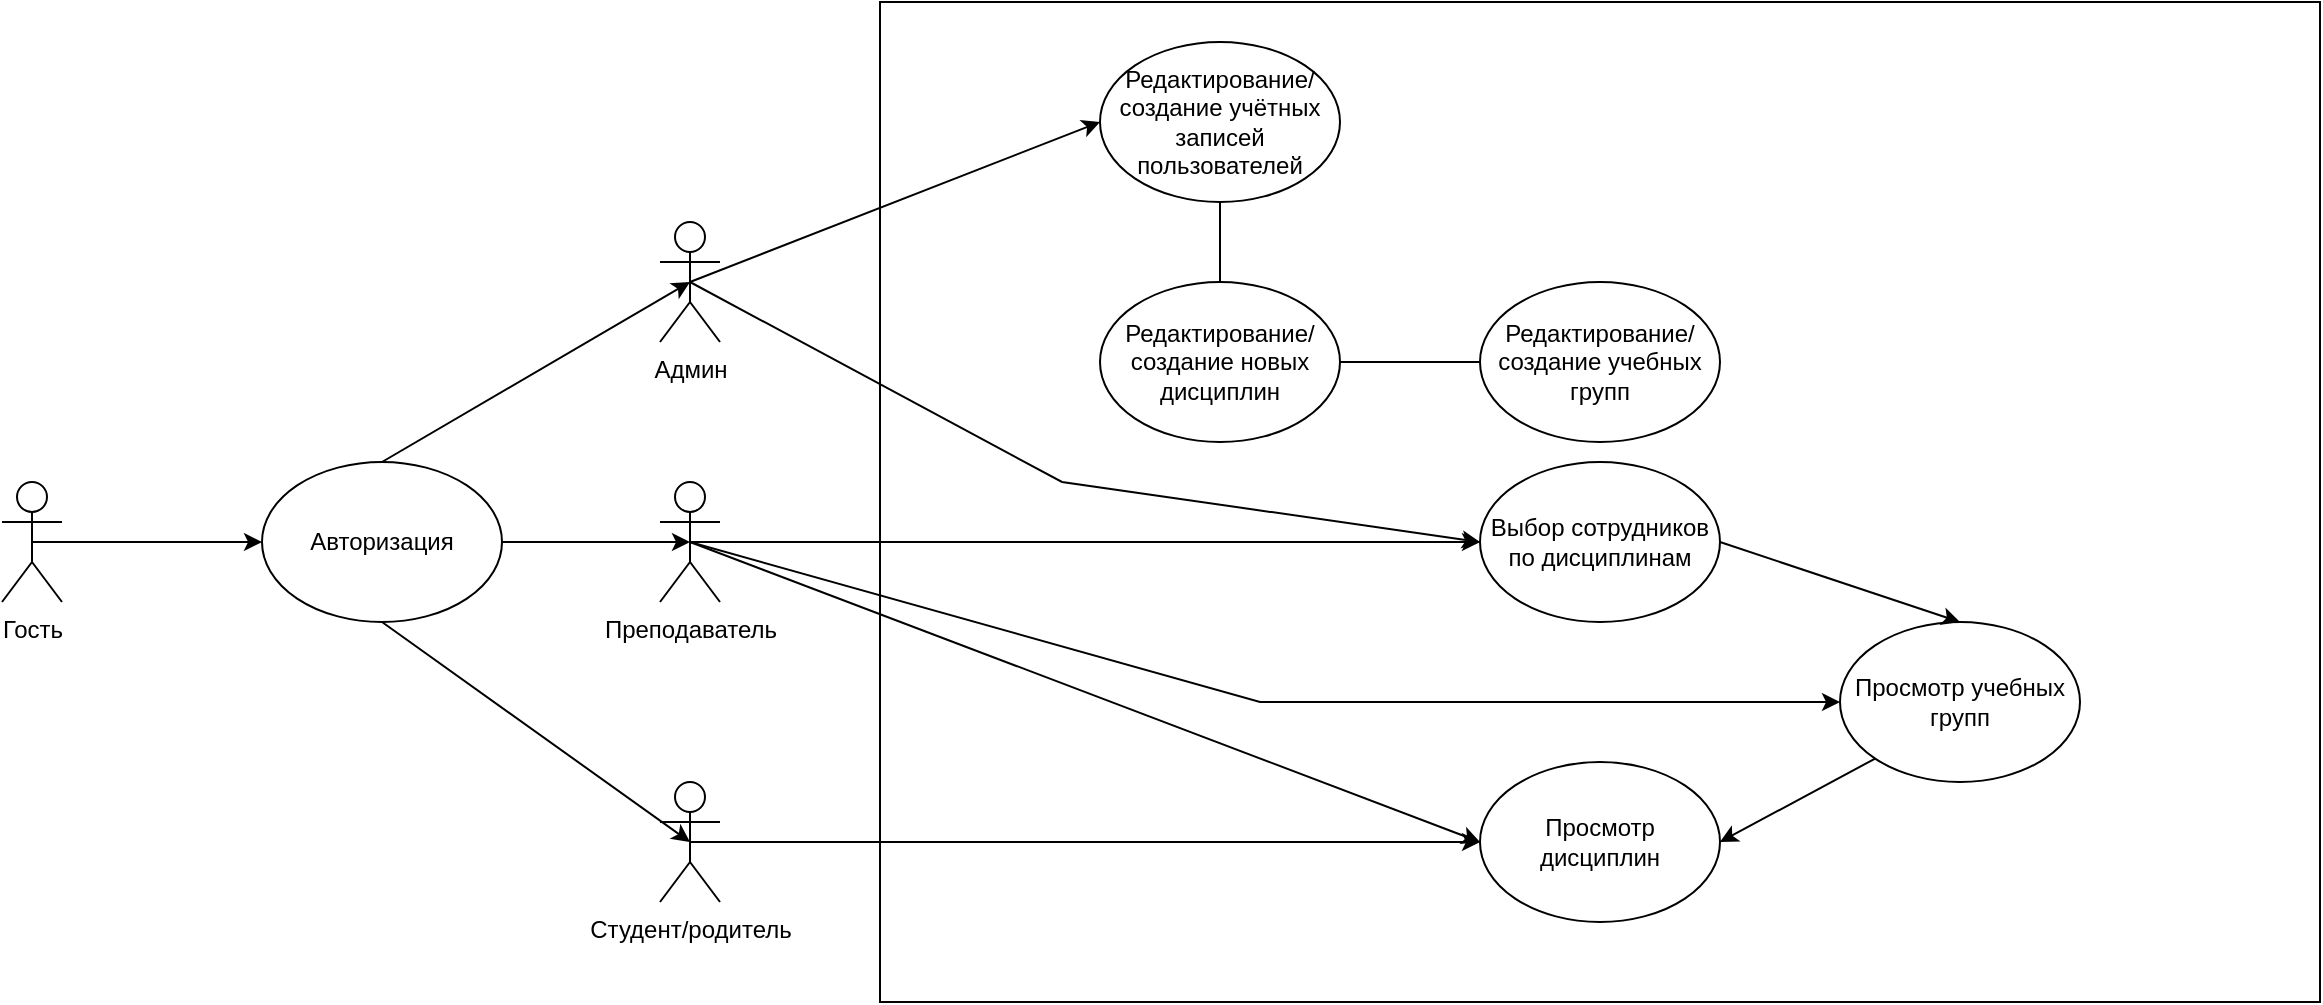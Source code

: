 <mxfile version="17.1.2" type="github" pages="4">
  <diagram id="cUsuwcZlSPQVPA4hMh6P" name="UML Дневник Ру">
    <mxGraphModel dx="1673" dy="934" grid="1" gridSize="10" guides="1" tooltips="1" connect="1" arrows="1" fold="1" page="1" pageScale="1" pageWidth="1169" pageHeight="827" math="0" shadow="0">
      <root>
        <mxCell id="0" />
        <mxCell id="1" parent="0" />
        <mxCell id="rM5A1ii3a1wzsuu1XTLG-1" value="&lt;font style=&quot;vertical-align: inherit&quot;&gt;&lt;font style=&quot;vertical-align: inherit&quot;&gt;Преподаватель&lt;/font&gt;&lt;/font&gt;" style="shape=umlActor;verticalLabelPosition=bottom;verticalAlign=top;html=1;outlineConnect=0;" vertex="1" parent="1">
          <mxGeometry x="339" y="400" width="30" height="60" as="geometry" />
        </mxCell>
        <mxCell id="rM5A1ii3a1wzsuu1XTLG-2" value="&lt;font style=&quot;vertical-align: inherit&quot;&gt;&lt;font style=&quot;vertical-align: inherit&quot;&gt;Админ&lt;/font&gt;&lt;/font&gt;" style="shape=umlActor;verticalLabelPosition=bottom;verticalAlign=top;html=1;outlineConnect=0;" vertex="1" parent="1">
          <mxGeometry x="339" y="270" width="30" height="60" as="geometry" />
        </mxCell>
        <mxCell id="rM5A1ii3a1wzsuu1XTLG-3" value="&lt;font style=&quot;vertical-align: inherit&quot;&gt;&lt;font style=&quot;vertical-align: inherit&quot;&gt;Студент/родитель&lt;/font&gt;&lt;/font&gt;" style="shape=umlActor;verticalLabelPosition=bottom;verticalAlign=top;html=1;outlineConnect=0;" vertex="1" parent="1">
          <mxGeometry x="339" y="550" width="30" height="60" as="geometry" />
        </mxCell>
        <mxCell id="rM5A1ii3a1wzsuu1XTLG-5" value="" style="rounded=0;whiteSpace=wrap;html=1;" vertex="1" parent="1">
          <mxGeometry x="449" y="160" width="720" height="500" as="geometry" />
        </mxCell>
        <mxCell id="rM5A1ii3a1wzsuu1XTLG-6" value="&lt;font style=&quot;vertical-align: inherit&quot;&gt;&lt;font style=&quot;vertical-align: inherit&quot;&gt;Редактирование/создание учётных записей пользователей&lt;/font&gt;&lt;/font&gt;" style="ellipse;whiteSpace=wrap;html=1;" vertex="1" parent="1">
          <mxGeometry x="559" y="180" width="120" height="80" as="geometry" />
        </mxCell>
        <mxCell id="rM5A1ii3a1wzsuu1XTLG-7" value="&lt;font style=&quot;vertical-align: inherit&quot;&gt;&lt;font style=&quot;vertical-align: inherit&quot;&gt;Просмотр дисциплин&lt;/font&gt;&lt;/font&gt;" style="ellipse;whiteSpace=wrap;html=1;" vertex="1" parent="1">
          <mxGeometry x="749" y="540" width="120" height="80" as="geometry" />
        </mxCell>
        <mxCell id="rM5A1ii3a1wzsuu1XTLG-8" value="&lt;font style=&quot;vertical-align: inherit&quot;&gt;&lt;font style=&quot;vertical-align: inherit&quot;&gt;Редактирование/создание новых дисциплин&lt;/font&gt;&lt;/font&gt;" style="ellipse;whiteSpace=wrap;html=1;" vertex="1" parent="1">
          <mxGeometry x="559" y="300" width="120" height="80" as="geometry" />
        </mxCell>
        <mxCell id="rM5A1ii3a1wzsuu1XTLG-9" value="&lt;font style=&quot;vertical-align: inherit&quot;&gt;&lt;font style=&quot;vertical-align: inherit&quot;&gt;Выбор сотрудников по дисциплинам&lt;/font&gt;&lt;/font&gt;" style="ellipse;whiteSpace=wrap;html=1;" vertex="1" parent="1">
          <mxGeometry x="749" y="390" width="120" height="80" as="geometry" />
        </mxCell>
        <mxCell id="rM5A1ii3a1wzsuu1XTLG-10" value="" style="endArrow=none;html=1;rounded=0;entryX=0.5;entryY=1;entryDx=0;entryDy=0;exitX=0.5;exitY=0;exitDx=0;exitDy=0;" edge="1" parent="1" source="rM5A1ii3a1wzsuu1XTLG-8" target="rM5A1ii3a1wzsuu1XTLG-6">
          <mxGeometry width="50" height="50" relative="1" as="geometry">
            <mxPoint x="889" y="370" as="sourcePoint" />
            <mxPoint x="939" y="320" as="targetPoint" />
          </mxGeometry>
        </mxCell>
        <mxCell id="rM5A1ii3a1wzsuu1XTLG-11" value="" style="endArrow=classic;html=1;rounded=0;exitX=0.5;exitY=0.5;exitDx=0;exitDy=0;exitPerimeter=0;entryX=0;entryY=0.5;entryDx=0;entryDy=0;" edge="1" parent="1" source="rM5A1ii3a1wzsuu1XTLG-2" target="rM5A1ii3a1wzsuu1XTLG-6">
          <mxGeometry width="50" height="50" relative="1" as="geometry">
            <mxPoint x="889" y="370" as="sourcePoint" />
            <mxPoint x="939" y="320" as="targetPoint" />
          </mxGeometry>
        </mxCell>
        <mxCell id="rM5A1ii3a1wzsuu1XTLG-13" value="" style="endArrow=classic;html=1;rounded=0;exitX=0.5;exitY=0.5;exitDx=0;exitDy=0;exitPerimeter=0;entryX=0;entryY=0.5;entryDx=0;entryDy=0;" edge="1" parent="1" source="rM5A1ii3a1wzsuu1XTLG-1" target="rM5A1ii3a1wzsuu1XTLG-9">
          <mxGeometry width="50" height="50" relative="1" as="geometry">
            <mxPoint x="889" y="360" as="sourcePoint" />
            <mxPoint x="939" y="310" as="targetPoint" />
          </mxGeometry>
        </mxCell>
        <mxCell id="rM5A1ii3a1wzsuu1XTLG-14" value="" style="endArrow=classic;html=1;rounded=0;exitX=0.5;exitY=0.5;exitDx=0;exitDy=0;exitPerimeter=0;entryX=0;entryY=0.5;entryDx=0;entryDy=0;" edge="1" parent="1" source="rM5A1ii3a1wzsuu1XTLG-3" target="rM5A1ii3a1wzsuu1XTLG-7">
          <mxGeometry width="50" height="50" relative="1" as="geometry">
            <mxPoint x="889" y="360" as="sourcePoint" />
            <mxPoint x="939" y="310" as="targetPoint" />
          </mxGeometry>
        </mxCell>
        <mxCell id="rM5A1ii3a1wzsuu1XTLG-15" value="" style="endArrow=classic;html=1;rounded=0;exitX=0.5;exitY=0.5;exitDx=0;exitDy=0;exitPerimeter=0;entryX=0;entryY=0.5;entryDx=0;entryDy=0;" edge="1" parent="1" source="rM5A1ii3a1wzsuu1XTLG-1" target="rM5A1ii3a1wzsuu1XTLG-7">
          <mxGeometry width="50" height="50" relative="1" as="geometry">
            <mxPoint x="889" y="360" as="sourcePoint" />
            <mxPoint x="939" y="310" as="targetPoint" />
          </mxGeometry>
        </mxCell>
        <mxCell id="rM5A1ii3a1wzsuu1XTLG-16" value="&lt;font style=&quot;vertical-align: inherit&quot;&gt;&lt;font style=&quot;vertical-align: inherit&quot;&gt;&lt;font style=&quot;vertical-align: inherit&quot;&gt;&lt;font style=&quot;vertical-align: inherit&quot;&gt;Просмотр учебных групп&lt;/font&gt;&lt;/font&gt;&lt;/font&gt;&lt;/font&gt;" style="ellipse;whiteSpace=wrap;html=1;" vertex="1" parent="1">
          <mxGeometry x="929" y="470" width="120" height="80" as="geometry" />
        </mxCell>
        <mxCell id="rM5A1ii3a1wzsuu1XTLG-17" value="" style="endArrow=classic;html=1;rounded=0;exitX=0.5;exitY=0.5;exitDx=0;exitDy=0;exitPerimeter=0;entryX=0;entryY=0.5;entryDx=0;entryDy=0;" edge="1" parent="1" source="rM5A1ii3a1wzsuu1XTLG-1" target="rM5A1ii3a1wzsuu1XTLG-16">
          <mxGeometry width="50" height="50" relative="1" as="geometry">
            <mxPoint x="889" y="360" as="sourcePoint" />
            <mxPoint x="939" y="310" as="targetPoint" />
            <Array as="points">
              <mxPoint x="639" y="510" />
            </Array>
          </mxGeometry>
        </mxCell>
        <mxCell id="rM5A1ii3a1wzsuu1XTLG-21" value="&lt;font style=&quot;vertical-align: inherit&quot;&gt;&lt;font style=&quot;vertical-align: inherit&quot;&gt;Гость&lt;/font&gt;&lt;/font&gt;" style="shape=umlActor;verticalLabelPosition=bottom;verticalAlign=top;html=1;outlineConnect=0;" vertex="1" parent="1">
          <mxGeometry x="10" y="400" width="30" height="60" as="geometry" />
        </mxCell>
        <mxCell id="rM5A1ii3a1wzsuu1XTLG-22" value="&lt;font style=&quot;vertical-align: inherit&quot;&gt;&lt;font style=&quot;vertical-align: inherit&quot;&gt;Авторизация&lt;/font&gt;&lt;/font&gt;" style="ellipse;whiteSpace=wrap;html=1;" vertex="1" parent="1">
          <mxGeometry x="140" y="390" width="120" height="80" as="geometry" />
        </mxCell>
        <mxCell id="rM5A1ii3a1wzsuu1XTLG-23" value="" style="endArrow=classic;html=1;rounded=0;exitX=0.5;exitY=0.5;exitDx=0;exitDy=0;exitPerimeter=0;entryX=0;entryY=0.5;entryDx=0;entryDy=0;" edge="1" parent="1" source="rM5A1ii3a1wzsuu1XTLG-21" target="rM5A1ii3a1wzsuu1XTLG-22">
          <mxGeometry width="50" height="50" relative="1" as="geometry">
            <mxPoint x="430" y="340" as="sourcePoint" />
            <mxPoint x="480" y="290" as="targetPoint" />
          </mxGeometry>
        </mxCell>
        <mxCell id="rM5A1ii3a1wzsuu1XTLG-24" value="" style="endArrow=classic;html=1;rounded=0;exitX=0.5;exitY=0;exitDx=0;exitDy=0;entryX=0.5;entryY=0.5;entryDx=0;entryDy=0;entryPerimeter=0;" edge="1" parent="1" source="rM5A1ii3a1wzsuu1XTLG-22" target="rM5A1ii3a1wzsuu1XTLG-2">
          <mxGeometry width="50" height="50" relative="1" as="geometry">
            <mxPoint x="430" y="340" as="sourcePoint" />
            <mxPoint x="480" y="290" as="targetPoint" />
          </mxGeometry>
        </mxCell>
        <mxCell id="rM5A1ii3a1wzsuu1XTLG-25" value="" style="endArrow=classic;html=1;rounded=0;exitX=1;exitY=0.5;exitDx=0;exitDy=0;entryX=0.5;entryY=0.5;entryDx=0;entryDy=0;entryPerimeter=0;" edge="1" parent="1" source="rM5A1ii3a1wzsuu1XTLG-22" target="rM5A1ii3a1wzsuu1XTLG-1">
          <mxGeometry width="50" height="50" relative="1" as="geometry">
            <mxPoint x="430" y="340" as="sourcePoint" />
            <mxPoint x="480" y="290" as="targetPoint" />
          </mxGeometry>
        </mxCell>
        <mxCell id="rM5A1ii3a1wzsuu1XTLG-26" value="" style="endArrow=classic;html=1;rounded=0;exitX=0.5;exitY=1;exitDx=0;exitDy=0;entryX=0.5;entryY=0.5;entryDx=0;entryDy=0;entryPerimeter=0;" edge="1" parent="1" source="rM5A1ii3a1wzsuu1XTLG-22" target="rM5A1ii3a1wzsuu1XTLG-3">
          <mxGeometry width="50" height="50" relative="1" as="geometry">
            <mxPoint x="430" y="340" as="sourcePoint" />
            <mxPoint x="480" y="290" as="targetPoint" />
          </mxGeometry>
        </mxCell>
        <mxCell id="rM5A1ii3a1wzsuu1XTLG-27" value="" style="endArrow=classic;html=1;rounded=0;entryX=0;entryY=0.5;entryDx=0;entryDy=0;exitX=0.5;exitY=0.5;exitDx=0;exitDy=0;exitPerimeter=0;" edge="1" parent="1" source="rM5A1ii3a1wzsuu1XTLG-2" target="rM5A1ii3a1wzsuu1XTLG-9">
          <mxGeometry width="50" height="50" relative="1" as="geometry">
            <mxPoint x="700" y="450" as="sourcePoint" />
            <mxPoint x="750" y="400" as="targetPoint" />
            <Array as="points">
              <mxPoint x="540" y="400" />
            </Array>
          </mxGeometry>
        </mxCell>
        <mxCell id="rM5A1ii3a1wzsuu1XTLG-28" value="" style="endArrow=classic;html=1;rounded=0;exitX=1;exitY=0.5;exitDx=0;exitDy=0;entryX=0.5;entryY=0;entryDx=0;entryDy=0;" edge="1" parent="1" source="rM5A1ii3a1wzsuu1XTLG-9" target="rM5A1ii3a1wzsuu1XTLG-16">
          <mxGeometry width="50" height="50" relative="1" as="geometry">
            <mxPoint x="700" y="450" as="sourcePoint" />
            <mxPoint x="750" y="400" as="targetPoint" />
          </mxGeometry>
        </mxCell>
        <mxCell id="rM5A1ii3a1wzsuu1XTLG-29" value="" style="endArrow=classic;html=1;rounded=0;exitX=0;exitY=1;exitDx=0;exitDy=0;entryX=1;entryY=0.5;entryDx=0;entryDy=0;" edge="1" parent="1" source="rM5A1ii3a1wzsuu1XTLG-16" target="rM5A1ii3a1wzsuu1XTLG-7">
          <mxGeometry width="50" height="50" relative="1" as="geometry">
            <mxPoint x="700" y="450" as="sourcePoint" />
            <mxPoint x="750" y="400" as="targetPoint" />
          </mxGeometry>
        </mxCell>
        <mxCell id="rM5A1ii3a1wzsuu1XTLG-30" value="&lt;font style=&quot;vertical-align: inherit&quot;&gt;&lt;font style=&quot;vertical-align: inherit&quot;&gt;Редактирование/создание учебных групп&lt;/font&gt;&lt;/font&gt;" style="ellipse;whiteSpace=wrap;html=1;" vertex="1" parent="1">
          <mxGeometry x="749" y="300" width="120" height="80" as="geometry" />
        </mxCell>
        <mxCell id="rM5A1ii3a1wzsuu1XTLG-31" value="" style="endArrow=none;html=1;rounded=0;entryX=1;entryY=0.5;entryDx=0;entryDy=0;exitX=0;exitY=0.5;exitDx=0;exitDy=0;" edge="1" parent="1" source="rM5A1ii3a1wzsuu1XTLG-30" target="rM5A1ii3a1wzsuu1XTLG-8">
          <mxGeometry width="50" height="50" relative="1" as="geometry">
            <mxPoint x="700" y="440" as="sourcePoint" />
            <mxPoint x="750" y="390" as="targetPoint" />
          </mxGeometry>
        </mxCell>
      </root>
    </mxGraphModel>
  </diagram>
  <diagram id="dHkDHIUwTLg4uaZZniPE" name="БД Дневник Ру">
    <mxGraphModel dx="981" dy="548" grid="1" gridSize="10" guides="1" tooltips="1" connect="1" arrows="1" fold="1" page="1" pageScale="1" pageWidth="1169" pageHeight="827" math="0" shadow="0">
      <root>
        <mxCell id="H_4iObofJ6NXQ9z-i4Xd-0" />
        <mxCell id="H_4iObofJ6NXQ9z-i4Xd-1" parent="H_4iObofJ6NXQ9z-i4Xd-0" />
        <mxCell id="H_4iObofJ6NXQ9z-i4Xd-6" value="Сотрудники" style="shape=table;startSize=30;container=1;collapsible=1;childLayout=tableLayout;fixedRows=1;rowLines=0;fontStyle=1;align=center;resizeLast=1;" vertex="1" parent="H_4iObofJ6NXQ9z-i4Xd-1">
          <mxGeometry x="110" y="110" width="170" height="270" as="geometry" />
        </mxCell>
        <mxCell id="H_4iObofJ6NXQ9z-i4Xd-7" value="" style="shape=tableRow;horizontal=0;startSize=0;swimlaneHead=0;swimlaneBody=0;fillColor=none;collapsible=0;dropTarget=0;points=[[0,0.5],[1,0.5]];portConstraint=eastwest;top=0;left=0;right=0;bottom=1;" vertex="1" parent="H_4iObofJ6NXQ9z-i4Xd-6">
          <mxGeometry y="30" width="170" height="30" as="geometry" />
        </mxCell>
        <mxCell id="H_4iObofJ6NXQ9z-i4Xd-8" value="PK" style="shape=partialRectangle;connectable=0;fillColor=none;top=0;left=0;bottom=0;right=0;fontStyle=1;overflow=hidden;" vertex="1" parent="H_4iObofJ6NXQ9z-i4Xd-7">
          <mxGeometry width="30" height="30" as="geometry">
            <mxRectangle width="30" height="30" as="alternateBounds" />
          </mxGeometry>
        </mxCell>
        <mxCell id="H_4iObofJ6NXQ9z-i4Xd-9" value="UniqueID" style="shape=partialRectangle;connectable=0;fillColor=none;top=0;left=0;bottom=0;right=0;align=left;spacingLeft=6;fontStyle=5;overflow=hidden;" vertex="1" parent="H_4iObofJ6NXQ9z-i4Xd-7">
          <mxGeometry x="30" width="140" height="30" as="geometry">
            <mxRectangle width="140" height="30" as="alternateBounds" />
          </mxGeometry>
        </mxCell>
        <mxCell id="H_4iObofJ6NXQ9z-i4Xd-10" value="" style="shape=tableRow;horizontal=0;startSize=0;swimlaneHead=0;swimlaneBody=0;fillColor=none;collapsible=0;dropTarget=0;points=[[0,0.5],[1,0.5]];portConstraint=eastwest;top=0;left=0;right=0;bottom=0;" vertex="1" parent="H_4iObofJ6NXQ9z-i4Xd-6">
          <mxGeometry y="60" width="170" height="30" as="geometry" />
        </mxCell>
        <mxCell id="H_4iObofJ6NXQ9z-i4Xd-11" value="1" style="shape=partialRectangle;connectable=0;fillColor=none;top=0;left=0;bottom=0;right=0;editable=1;overflow=hidden;" vertex="1" parent="H_4iObofJ6NXQ9z-i4Xd-10">
          <mxGeometry width="30" height="30" as="geometry">
            <mxRectangle width="30" height="30" as="alternateBounds" />
          </mxGeometry>
        </mxCell>
        <mxCell id="H_4iObofJ6NXQ9z-i4Xd-12" value="Фамилия" style="shape=partialRectangle;connectable=0;fillColor=none;top=0;left=0;bottom=0;right=0;align=left;spacingLeft=6;overflow=hidden;" vertex="1" parent="H_4iObofJ6NXQ9z-i4Xd-10">
          <mxGeometry x="30" width="140" height="30" as="geometry">
            <mxRectangle width="140" height="30" as="alternateBounds" />
          </mxGeometry>
        </mxCell>
        <mxCell id="H_4iObofJ6NXQ9z-i4Xd-13" value="" style="shape=tableRow;horizontal=0;startSize=0;swimlaneHead=0;swimlaneBody=0;fillColor=none;collapsible=0;dropTarget=0;points=[[0,0.5],[1,0.5]];portConstraint=eastwest;top=0;left=0;right=0;bottom=0;" vertex="1" parent="H_4iObofJ6NXQ9z-i4Xd-6">
          <mxGeometry y="90" width="170" height="30" as="geometry" />
        </mxCell>
        <mxCell id="H_4iObofJ6NXQ9z-i4Xd-14" value="2" style="shape=partialRectangle;connectable=0;fillColor=none;top=0;left=0;bottom=0;right=0;editable=1;overflow=hidden;" vertex="1" parent="H_4iObofJ6NXQ9z-i4Xd-13">
          <mxGeometry width="30" height="30" as="geometry">
            <mxRectangle width="30" height="30" as="alternateBounds" />
          </mxGeometry>
        </mxCell>
        <mxCell id="H_4iObofJ6NXQ9z-i4Xd-15" value="Имя" style="shape=partialRectangle;connectable=0;fillColor=none;top=0;left=0;bottom=0;right=0;align=left;spacingLeft=6;overflow=hidden;" vertex="1" parent="H_4iObofJ6NXQ9z-i4Xd-13">
          <mxGeometry x="30" width="140" height="30" as="geometry">
            <mxRectangle width="140" height="30" as="alternateBounds" />
          </mxGeometry>
        </mxCell>
        <mxCell id="H_4iObofJ6NXQ9z-i4Xd-16" value="" style="shape=tableRow;horizontal=0;startSize=0;swimlaneHead=0;swimlaneBody=0;fillColor=none;collapsible=0;dropTarget=0;points=[[0,0.5],[1,0.5]];portConstraint=eastwest;top=0;left=0;right=0;bottom=0;" vertex="1" parent="H_4iObofJ6NXQ9z-i4Xd-6">
          <mxGeometry y="120" width="170" height="30" as="geometry" />
        </mxCell>
        <mxCell id="H_4iObofJ6NXQ9z-i4Xd-17" value="3" style="shape=partialRectangle;connectable=0;fillColor=none;top=0;left=0;bottom=0;right=0;editable=1;overflow=hidden;" vertex="1" parent="H_4iObofJ6NXQ9z-i4Xd-16">
          <mxGeometry width="30" height="30" as="geometry">
            <mxRectangle width="30" height="30" as="alternateBounds" />
          </mxGeometry>
        </mxCell>
        <mxCell id="H_4iObofJ6NXQ9z-i4Xd-18" value="Отчество" style="shape=partialRectangle;connectable=0;fillColor=none;top=0;left=0;bottom=0;right=0;align=left;spacingLeft=6;overflow=hidden;" vertex="1" parent="H_4iObofJ6NXQ9z-i4Xd-16">
          <mxGeometry x="30" width="140" height="30" as="geometry">
            <mxRectangle width="140" height="30" as="alternateBounds" />
          </mxGeometry>
        </mxCell>
        <mxCell id="H_4iObofJ6NXQ9z-i4Xd-30" style="shape=tableRow;horizontal=0;startSize=0;swimlaneHead=0;swimlaneBody=0;fillColor=none;collapsible=0;dropTarget=0;points=[[0,0.5],[1,0.5]];portConstraint=eastwest;top=0;left=0;right=0;bottom=0;" vertex="1" parent="H_4iObofJ6NXQ9z-i4Xd-6">
          <mxGeometry y="150" width="170" height="30" as="geometry" />
        </mxCell>
        <mxCell id="H_4iObofJ6NXQ9z-i4Xd-31" value="4" style="shape=partialRectangle;connectable=0;fillColor=none;top=0;left=0;bottom=0;right=0;editable=1;overflow=hidden;" vertex="1" parent="H_4iObofJ6NXQ9z-i4Xd-30">
          <mxGeometry width="30" height="30" as="geometry">
            <mxRectangle width="30" height="30" as="alternateBounds" />
          </mxGeometry>
        </mxCell>
        <mxCell id="H_4iObofJ6NXQ9z-i4Xd-32" value="Дата рождения" style="shape=partialRectangle;connectable=0;fillColor=none;top=0;left=0;bottom=0;right=0;align=left;spacingLeft=6;overflow=hidden;" vertex="1" parent="H_4iObofJ6NXQ9z-i4Xd-30">
          <mxGeometry x="30" width="140" height="30" as="geometry">
            <mxRectangle width="140" height="30" as="alternateBounds" />
          </mxGeometry>
        </mxCell>
        <mxCell id="H_4iObofJ6NXQ9z-i4Xd-33" style="shape=tableRow;horizontal=0;startSize=0;swimlaneHead=0;swimlaneBody=0;fillColor=none;collapsible=0;dropTarget=0;points=[[0,0.5],[1,0.5]];portConstraint=eastwest;top=0;left=0;right=0;bottom=0;" vertex="1" parent="H_4iObofJ6NXQ9z-i4Xd-6">
          <mxGeometry y="180" width="170" height="30" as="geometry" />
        </mxCell>
        <mxCell id="H_4iObofJ6NXQ9z-i4Xd-34" value="5" style="shape=partialRectangle;connectable=0;fillColor=none;top=0;left=0;bottom=0;right=0;editable=1;overflow=hidden;" vertex="1" parent="H_4iObofJ6NXQ9z-i4Xd-33">
          <mxGeometry width="30" height="30" as="geometry">
            <mxRectangle width="30" height="30" as="alternateBounds" />
          </mxGeometry>
        </mxCell>
        <mxCell id="H_4iObofJ6NXQ9z-i4Xd-35" value="Место прописки" style="shape=partialRectangle;connectable=0;fillColor=none;top=0;left=0;bottom=0;right=0;align=left;spacingLeft=6;overflow=hidden;" vertex="1" parent="H_4iObofJ6NXQ9z-i4Xd-33">
          <mxGeometry x="30" width="140" height="30" as="geometry">
            <mxRectangle width="140" height="30" as="alternateBounds" />
          </mxGeometry>
        </mxCell>
        <mxCell id="H_4iObofJ6NXQ9z-i4Xd-36" style="shape=tableRow;horizontal=0;startSize=0;swimlaneHead=0;swimlaneBody=0;fillColor=none;collapsible=0;dropTarget=0;points=[[0,0.5],[1,0.5]];portConstraint=eastwest;top=0;left=0;right=0;bottom=0;" vertex="1" parent="H_4iObofJ6NXQ9z-i4Xd-6">
          <mxGeometry y="210" width="170" height="30" as="geometry" />
        </mxCell>
        <mxCell id="H_4iObofJ6NXQ9z-i4Xd-37" value="6" style="shape=partialRectangle;connectable=0;fillColor=none;top=0;left=0;bottom=0;right=0;editable=1;overflow=hidden;" vertex="1" parent="H_4iObofJ6NXQ9z-i4Xd-36">
          <mxGeometry width="30" height="30" as="geometry">
            <mxRectangle width="30" height="30" as="alternateBounds" />
          </mxGeometry>
        </mxCell>
        <mxCell id="H_4iObofJ6NXQ9z-i4Xd-38" value="Пол" style="shape=partialRectangle;connectable=0;fillColor=none;top=0;left=0;bottom=0;right=0;align=left;spacingLeft=6;overflow=hidden;" vertex="1" parent="H_4iObofJ6NXQ9z-i4Xd-36">
          <mxGeometry x="30" width="140" height="30" as="geometry">
            <mxRectangle width="140" height="30" as="alternateBounds" />
          </mxGeometry>
        </mxCell>
        <mxCell id="H_4iObofJ6NXQ9z-i4Xd-39" style="shape=tableRow;horizontal=0;startSize=0;swimlaneHead=0;swimlaneBody=0;fillColor=none;collapsible=0;dropTarget=0;points=[[0,0.5],[1,0.5]];portConstraint=eastwest;top=0;left=0;right=0;bottom=0;" vertex="1" parent="H_4iObofJ6NXQ9z-i4Xd-6">
          <mxGeometry y="240" width="170" height="30" as="geometry" />
        </mxCell>
        <mxCell id="H_4iObofJ6NXQ9z-i4Xd-40" value="7" style="shape=partialRectangle;connectable=0;fillColor=none;top=0;left=0;bottom=0;right=0;editable=1;overflow=hidden;" vertex="1" parent="H_4iObofJ6NXQ9z-i4Xd-39">
          <mxGeometry width="30" height="30" as="geometry">
            <mxRectangle width="30" height="30" as="alternateBounds" />
          </mxGeometry>
        </mxCell>
        <mxCell id="H_4iObofJ6NXQ9z-i4Xd-41" value="Учётная запись" style="shape=partialRectangle;connectable=0;fillColor=none;top=0;left=0;bottom=0;right=0;align=left;spacingLeft=6;overflow=hidden;" vertex="1" parent="H_4iObofJ6NXQ9z-i4Xd-39">
          <mxGeometry x="30" width="140" height="30" as="geometry">
            <mxRectangle width="140" height="30" as="alternateBounds" />
          </mxGeometry>
        </mxCell>
        <mxCell id="H_4iObofJ6NXQ9z-i4Xd-43" value="Подразделения" style="shape=table;startSize=30;container=1;collapsible=1;childLayout=tableLayout;fixedRows=1;rowLines=0;fontStyle=1;align=center;resizeLast=1;" vertex="1" parent="H_4iObofJ6NXQ9z-i4Xd-1">
          <mxGeometry x="540" y="110" width="180" height="120" as="geometry" />
        </mxCell>
        <mxCell id="H_4iObofJ6NXQ9z-i4Xd-44" value="" style="shape=tableRow;horizontal=0;startSize=0;swimlaneHead=0;swimlaneBody=0;fillColor=none;collapsible=0;dropTarget=0;points=[[0,0.5],[1,0.5]];portConstraint=eastwest;top=0;left=0;right=0;bottom=1;" vertex="1" parent="H_4iObofJ6NXQ9z-i4Xd-43">
          <mxGeometry y="30" width="180" height="30" as="geometry" />
        </mxCell>
        <mxCell id="H_4iObofJ6NXQ9z-i4Xd-45" value="PK" style="shape=partialRectangle;connectable=0;fillColor=none;top=0;left=0;bottom=0;right=0;fontStyle=1;overflow=hidden;" vertex="1" parent="H_4iObofJ6NXQ9z-i4Xd-44">
          <mxGeometry width="30" height="30" as="geometry">
            <mxRectangle width="30" height="30" as="alternateBounds" />
          </mxGeometry>
        </mxCell>
        <mxCell id="H_4iObofJ6NXQ9z-i4Xd-46" value="UniqueID" style="shape=partialRectangle;connectable=0;fillColor=none;top=0;left=0;bottom=0;right=0;align=left;spacingLeft=6;fontStyle=5;overflow=hidden;" vertex="1" parent="H_4iObofJ6NXQ9z-i4Xd-44">
          <mxGeometry x="30" width="150" height="30" as="geometry">
            <mxRectangle width="150" height="30" as="alternateBounds" />
          </mxGeometry>
        </mxCell>
        <mxCell id="H_4iObofJ6NXQ9z-i4Xd-47" value="" style="shape=tableRow;horizontal=0;startSize=0;swimlaneHead=0;swimlaneBody=0;fillColor=none;collapsible=0;dropTarget=0;points=[[0,0.5],[1,0.5]];portConstraint=eastwest;top=0;left=0;right=0;bottom=0;" vertex="1" parent="H_4iObofJ6NXQ9z-i4Xd-43">
          <mxGeometry y="60" width="180" height="30" as="geometry" />
        </mxCell>
        <mxCell id="H_4iObofJ6NXQ9z-i4Xd-48" value="1" style="shape=partialRectangle;connectable=0;fillColor=none;top=0;left=0;bottom=0;right=0;editable=1;overflow=hidden;" vertex="1" parent="H_4iObofJ6NXQ9z-i4Xd-47">
          <mxGeometry width="30" height="30" as="geometry">
            <mxRectangle width="30" height="30" as="alternateBounds" />
          </mxGeometry>
        </mxCell>
        <mxCell id="H_4iObofJ6NXQ9z-i4Xd-49" value="Название" style="shape=partialRectangle;connectable=0;fillColor=none;top=0;left=0;bottom=0;right=0;align=left;spacingLeft=6;overflow=hidden;" vertex="1" parent="H_4iObofJ6NXQ9z-i4Xd-47">
          <mxGeometry x="30" width="150" height="30" as="geometry">
            <mxRectangle width="150" height="30" as="alternateBounds" />
          </mxGeometry>
        </mxCell>
        <mxCell id="H_4iObofJ6NXQ9z-i4Xd-50" value="" style="shape=tableRow;horizontal=0;startSize=0;swimlaneHead=0;swimlaneBody=0;fillColor=none;collapsible=0;dropTarget=0;points=[[0,0.5],[1,0.5]];portConstraint=eastwest;top=0;left=0;right=0;bottom=0;" vertex="1" parent="H_4iObofJ6NXQ9z-i4Xd-43">
          <mxGeometry y="90" width="180" height="30" as="geometry" />
        </mxCell>
        <mxCell id="H_4iObofJ6NXQ9z-i4Xd-51" value="2" style="shape=partialRectangle;connectable=0;fillColor=none;top=0;left=0;bottom=0;right=0;editable=1;overflow=hidden;" vertex="1" parent="H_4iObofJ6NXQ9z-i4Xd-50">
          <mxGeometry width="30" height="30" as="geometry">
            <mxRectangle width="30" height="30" as="alternateBounds" />
          </mxGeometry>
        </mxCell>
        <mxCell id="H_4iObofJ6NXQ9z-i4Xd-52" value="Вид подразделения" style="shape=partialRectangle;connectable=0;fillColor=none;top=0;left=0;bottom=0;right=0;align=left;spacingLeft=6;overflow=hidden;" vertex="1" parent="H_4iObofJ6NXQ9z-i4Xd-50">
          <mxGeometry x="30" width="150" height="30" as="geometry">
            <mxRectangle width="150" height="30" as="alternateBounds" />
          </mxGeometry>
        </mxCell>
        <mxCell id="H_4iObofJ6NXQ9z-i4Xd-60" value="Дисциплины" style="shape=table;startSize=30;container=1;collapsible=1;childLayout=tableLayout;fixedRows=1;rowLines=0;fontStyle=1;align=center;resizeLast=1;" vertex="1" parent="H_4iObofJ6NXQ9z-i4Xd-1">
          <mxGeometry x="530" y="290" width="180" height="90" as="geometry" />
        </mxCell>
        <mxCell id="H_4iObofJ6NXQ9z-i4Xd-61" value="" style="shape=tableRow;horizontal=0;startSize=0;swimlaneHead=0;swimlaneBody=0;fillColor=none;collapsible=0;dropTarget=0;points=[[0,0.5],[1,0.5]];portConstraint=eastwest;top=0;left=0;right=0;bottom=1;" vertex="1" parent="H_4iObofJ6NXQ9z-i4Xd-60">
          <mxGeometry y="30" width="180" height="30" as="geometry" />
        </mxCell>
        <mxCell id="H_4iObofJ6NXQ9z-i4Xd-62" value="PK" style="shape=partialRectangle;connectable=0;fillColor=none;top=0;left=0;bottom=0;right=0;fontStyle=1;overflow=hidden;" vertex="1" parent="H_4iObofJ6NXQ9z-i4Xd-61">
          <mxGeometry width="30" height="30" as="geometry">
            <mxRectangle width="30" height="30" as="alternateBounds" />
          </mxGeometry>
        </mxCell>
        <mxCell id="H_4iObofJ6NXQ9z-i4Xd-63" value="UniqueID" style="shape=partialRectangle;connectable=0;fillColor=none;top=0;left=0;bottom=0;right=0;align=left;spacingLeft=6;fontStyle=5;overflow=hidden;" vertex="1" parent="H_4iObofJ6NXQ9z-i4Xd-61">
          <mxGeometry x="30" width="150" height="30" as="geometry">
            <mxRectangle width="150" height="30" as="alternateBounds" />
          </mxGeometry>
        </mxCell>
        <mxCell id="H_4iObofJ6NXQ9z-i4Xd-64" value="" style="shape=tableRow;horizontal=0;startSize=0;swimlaneHead=0;swimlaneBody=0;fillColor=none;collapsible=0;dropTarget=0;points=[[0,0.5],[1,0.5]];portConstraint=eastwest;top=0;left=0;right=0;bottom=0;" vertex="1" parent="H_4iObofJ6NXQ9z-i4Xd-60">
          <mxGeometry y="60" width="180" height="30" as="geometry" />
        </mxCell>
        <mxCell id="H_4iObofJ6NXQ9z-i4Xd-65" value="1" style="shape=partialRectangle;connectable=0;fillColor=none;top=0;left=0;bottom=0;right=0;editable=1;overflow=hidden;" vertex="1" parent="H_4iObofJ6NXQ9z-i4Xd-64">
          <mxGeometry width="30" height="30" as="geometry">
            <mxRectangle width="30" height="30" as="alternateBounds" />
          </mxGeometry>
        </mxCell>
        <mxCell id="H_4iObofJ6NXQ9z-i4Xd-66" value="Название" style="shape=partialRectangle;connectable=0;fillColor=none;top=0;left=0;bottom=0;right=0;align=left;spacingLeft=6;overflow=hidden;" vertex="1" parent="H_4iObofJ6NXQ9z-i4Xd-64">
          <mxGeometry x="30" width="150" height="30" as="geometry">
            <mxRectangle width="150" height="30" as="alternateBounds" />
          </mxGeometry>
        </mxCell>
        <mxCell id="H_4iObofJ6NXQ9z-i4Xd-73" value="" style="edgeStyle=entityRelationEdgeStyle;fontSize=12;html=1;endArrow=ERmany;startArrow=ERmany;rounded=0;entryX=-0.017;entryY=0.067;entryDx=0;entryDy=0;entryPerimeter=0;" edge="1" parent="H_4iObofJ6NXQ9z-i4Xd-1" target="H_4iObofJ6NXQ9z-i4Xd-50">
          <mxGeometry width="100" height="100" relative="1" as="geometry">
            <mxPoint x="280" y="202" as="sourcePoint" />
            <mxPoint x="630" y="380" as="targetPoint" />
          </mxGeometry>
        </mxCell>
        <mxCell id="H_4iObofJ6NXQ9z-i4Xd-74" value="" style="edgeStyle=entityRelationEdgeStyle;fontSize=12;html=1;endArrow=ERmany;startArrow=ERmany;rounded=0;entryX=1;entryY=0.5;entryDx=0;entryDy=0;" edge="1" parent="H_4iObofJ6NXQ9z-i4Xd-1" source="H_4iObofJ6NXQ9z-i4Xd-43" target="H_4iObofJ6NXQ9z-i4Xd-64">
          <mxGeometry width="100" height="100" relative="1" as="geometry">
            <mxPoint x="530" y="480" as="sourcePoint" />
            <mxPoint x="630" y="380" as="targetPoint" />
          </mxGeometry>
        </mxCell>
        <mxCell id="H_4iObofJ6NXQ9z-i4Xd-75" value="" style="edgeStyle=entityRelationEdgeStyle;fontSize=12;html=1;endArrow=ERmany;startArrow=ERmany;rounded=0;exitX=1;exitY=0.5;exitDx=0;exitDy=0;entryX=0;entryY=0.5;entryDx=0;entryDy=0;" edge="1" parent="H_4iObofJ6NXQ9z-i4Xd-1" source="H_4iObofJ6NXQ9z-i4Xd-39" target="H_4iObofJ6NXQ9z-i4Xd-64">
          <mxGeometry width="100" height="100" relative="1" as="geometry">
            <mxPoint x="530" y="480" as="sourcePoint" />
            <mxPoint x="630" y="380" as="targetPoint" />
          </mxGeometry>
        </mxCell>
      </root>
    </mxGraphModel>
  </diagram>
  <diagram id="BU6B2RoqdufHjW1Wm3ff" name="Жизненный цикл Дневник Ру">
    <mxGraphModel dx="1497" dy="836" grid="1" gridSize="10" guides="1" tooltips="1" connect="1" arrows="1" fold="1" page="1" pageScale="1" pageWidth="1169" pageHeight="827" math="0" shadow="0">
      <root>
        <mxCell id="KySIWRDJerEE6BudXnu_-0" />
        <mxCell id="KySIWRDJerEE6BudXnu_-1" parent="KySIWRDJerEE6BudXnu_-0" />
        <mxCell id="KySIWRDJerEE6BudXnu_-13" value="" style="edgeStyle=orthogonalEdgeStyle;rounded=0;orthogonalLoop=1;jettySize=auto;html=1;" edge="1" parent="KySIWRDJerEE6BudXnu_-1" target="KySIWRDJerEE6BudXnu_-11">
          <mxGeometry relative="1" as="geometry">
            <mxPoint x="390.05" y="620" as="sourcePoint" />
          </mxGeometry>
        </mxCell>
        <mxCell id="KySIWRDJerEE6BudXnu_-14" style="edgeStyle=orthogonalEdgeStyle;rounded=0;orthogonalLoop=1;jettySize=auto;html=1;exitX=0.5;exitY=0;exitDx=0;exitDy=0;entryX=0;entryY=0.5;entryDx=0;entryDy=0;" edge="1" parent="KySIWRDJerEE6BudXnu_-1" target="KySIWRDJerEE6BudXnu_-10">
          <mxGeometry relative="1" as="geometry">
            <mxPoint x="330.05" y="580" as="sourcePoint" />
            <Array as="points">
              <mxPoint x="330.05" y="520" />
            </Array>
          </mxGeometry>
        </mxCell>
        <mxCell id="KySIWRDJerEE6BudXnu_-36" style="edgeStyle=orthogonalEdgeStyle;rounded=0;orthogonalLoop=1;jettySize=auto;html=1;exitX=0.5;exitY=1;exitDx=0;exitDy=0;entryX=0;entryY=0.5;entryDx=0;entryDy=0;" edge="1" parent="KySIWRDJerEE6BudXnu_-1" source="KySIWRDJerEE6BudXnu_-8" target="KySIWRDJerEE6BudXnu_-12">
          <mxGeometry relative="1" as="geometry" />
        </mxCell>
        <mxCell id="KySIWRDJerEE6BudXnu_-8" value="Авторизация пользователя" style="ellipse;whiteSpace=wrap;html=1;" vertex="1" parent="KySIWRDJerEE6BudXnu_-1">
          <mxGeometry x="270.05" y="580" width="120" height="80" as="geometry" />
        </mxCell>
        <mxCell id="KySIWRDJerEE6BudXnu_-21" style="edgeStyle=orthogonalEdgeStyle;rounded=0;orthogonalLoop=1;jettySize=auto;html=1;exitX=0.5;exitY=0;exitDx=0;exitDy=0;entryX=0.5;entryY=1;entryDx=0;entryDy=0;" edge="1" parent="KySIWRDJerEE6BudXnu_-1" source="KySIWRDJerEE6BudXnu_-10" target="KySIWRDJerEE6BudXnu_-19">
          <mxGeometry relative="1" as="geometry" />
        </mxCell>
        <mxCell id="KySIWRDJerEE6BudXnu_-28" style="edgeStyle=orthogonalEdgeStyle;rounded=0;orthogonalLoop=1;jettySize=auto;html=1;exitX=1;exitY=0.5;exitDx=0;exitDy=0;entryX=0.5;entryY=0;entryDx=0;entryDy=0;" edge="1" parent="KySIWRDJerEE6BudXnu_-1" source="KySIWRDJerEE6BudXnu_-10" target="KySIWRDJerEE6BudXnu_-27">
          <mxGeometry relative="1" as="geometry" />
        </mxCell>
        <mxCell id="KySIWRDJerEE6BudXnu_-40" style="edgeStyle=orthogonalEdgeStyle;rounded=0;orthogonalLoop=1;jettySize=auto;html=1;exitX=1;exitY=0.5;exitDx=0;exitDy=0;entryX=0;entryY=0.5;entryDx=0;entryDy=0;" edge="1" parent="KySIWRDJerEE6BudXnu_-1" source="KySIWRDJerEE6BudXnu_-10" target="KySIWRDJerEE6BudXnu_-33">
          <mxGeometry relative="1" as="geometry" />
        </mxCell>
        <mxCell id="KySIWRDJerEE6BudXnu_-10" value="Права админа" style="rounded=1;whiteSpace=wrap;html=1;" vertex="1" parent="KySIWRDJerEE6BudXnu_-1">
          <mxGeometry x="470.05" y="490" width="120" height="60" as="geometry" />
        </mxCell>
        <mxCell id="KySIWRDJerEE6BudXnu_-29" style="edgeStyle=orthogonalEdgeStyle;rounded=0;orthogonalLoop=1;jettySize=auto;html=1;exitX=1;exitY=0.5;exitDx=0;exitDy=0;entryX=0;entryY=0.5;entryDx=0;entryDy=0;" edge="1" parent="KySIWRDJerEE6BudXnu_-1" source="KySIWRDJerEE6BudXnu_-11" target="KySIWRDJerEE6BudXnu_-27">
          <mxGeometry relative="1" as="geometry" />
        </mxCell>
        <mxCell id="KySIWRDJerEE6BudXnu_-41" style="edgeStyle=orthogonalEdgeStyle;rounded=0;orthogonalLoop=1;jettySize=auto;html=1;exitX=1;exitY=0.5;exitDx=0;exitDy=0;" edge="1" parent="KySIWRDJerEE6BudXnu_-1" source="KySIWRDJerEE6BudXnu_-11" target="KySIWRDJerEE6BudXnu_-32">
          <mxGeometry relative="1" as="geometry" />
        </mxCell>
        <mxCell id="KySIWRDJerEE6BudXnu_-11" value="Права преподавателя" style="rounded=1;whiteSpace=wrap;html=1;" vertex="1" parent="KySIWRDJerEE6BudXnu_-1">
          <mxGeometry x="470.05" y="590" width="120" height="60" as="geometry" />
        </mxCell>
        <mxCell id="KySIWRDJerEE6BudXnu_-31" style="edgeStyle=orthogonalEdgeStyle;rounded=0;orthogonalLoop=1;jettySize=auto;html=1;exitX=1;exitY=0.5;exitDx=0;exitDy=0;entryX=0;entryY=0.5;entryDx=0;entryDy=0;" edge="1" parent="KySIWRDJerEE6BudXnu_-1" source="KySIWRDJerEE6BudXnu_-12" target="KySIWRDJerEE6BudXnu_-27">
          <mxGeometry relative="1" as="geometry" />
        </mxCell>
        <mxCell id="KySIWRDJerEE6BudXnu_-12" value="Права студента" style="rounded=1;whiteSpace=wrap;html=1;" vertex="1" parent="KySIWRDJerEE6BudXnu_-1">
          <mxGeometry x="470.05" y="685" width="120" height="60" as="geometry" />
        </mxCell>
        <mxCell id="KySIWRDJerEE6BudXnu_-17" value="&lt;span&gt;Создание/редактирование дисциплины&lt;/span&gt;" style="shape=hexagon;perimeter=hexagonPerimeter2;whiteSpace=wrap;html=1;fixedSize=1;" vertex="1" parent="KySIWRDJerEE6BudXnu_-1">
          <mxGeometry x="470.05" y="120" width="120" height="80" as="geometry" />
        </mxCell>
        <mxCell id="KySIWRDJerEE6BudXnu_-18" value="Создание/редактирование группы" style="shape=hexagon;perimeter=hexagonPerimeter2;whiteSpace=wrap;html=1;fixedSize=1;" vertex="1" parent="KySIWRDJerEE6BudXnu_-1">
          <mxGeometry x="470.05" y="230" width="120" height="80" as="geometry" />
        </mxCell>
        <mxCell id="KySIWRDJerEE6BudXnu_-42" style="edgeStyle=orthogonalEdgeStyle;rounded=0;orthogonalLoop=1;jettySize=auto;html=1;exitX=0;exitY=0.5;exitDx=0;exitDy=0;entryX=0;entryY=0.5;entryDx=0;entryDy=0;" edge="1" parent="KySIWRDJerEE6BudXnu_-1" source="KySIWRDJerEE6BudXnu_-19" target="KySIWRDJerEE6BudXnu_-8">
          <mxGeometry relative="1" as="geometry" />
        </mxCell>
        <mxCell id="KySIWRDJerEE6BudXnu_-19" value="Создание/редактирование пользователя" style="shape=hexagon;perimeter=hexagonPerimeter2;whiteSpace=wrap;html=1;fixedSize=1;" vertex="1" parent="KySIWRDJerEE6BudXnu_-1">
          <mxGeometry x="470.05" y="340" width="120" height="80" as="geometry" />
        </mxCell>
        <mxCell id="KySIWRDJerEE6BudXnu_-22" value="" style="endArrow=none;html=1;rounded=0;exitX=0.5;exitY=0;exitDx=0;exitDy=0;entryX=0.5;entryY=1;entryDx=0;entryDy=0;" edge="1" parent="KySIWRDJerEE6BudXnu_-1" source="KySIWRDJerEE6BudXnu_-19" target="KySIWRDJerEE6BudXnu_-18">
          <mxGeometry width="50" height="50" relative="1" as="geometry">
            <mxPoint x="700.05" y="460" as="sourcePoint" />
            <mxPoint x="750.05" y="410" as="targetPoint" />
          </mxGeometry>
        </mxCell>
        <mxCell id="KySIWRDJerEE6BudXnu_-23" value="" style="endArrow=none;html=1;rounded=0;exitX=0.5;exitY=0;exitDx=0;exitDy=0;entryX=0.5;entryY=1;entryDx=0;entryDy=0;" edge="1" parent="KySIWRDJerEE6BudXnu_-1" source="KySIWRDJerEE6BudXnu_-18" target="KySIWRDJerEE6BudXnu_-17">
          <mxGeometry width="50" height="50" relative="1" as="geometry">
            <mxPoint x="700.05" y="460" as="sourcePoint" />
            <mxPoint x="750.05" y="410" as="targetPoint" />
          </mxGeometry>
        </mxCell>
        <mxCell id="KySIWRDJerEE6BudXnu_-27" value="Просмотр дисциплины" style="rhombus;whiteSpace=wrap;html=1;" vertex="1" parent="KySIWRDJerEE6BudXnu_-1">
          <mxGeometry x="670.05" y="660" width="110" height="110" as="geometry" />
        </mxCell>
        <mxCell id="KySIWRDJerEE6BudXnu_-32" value="Поиск по сотрудникам" style="rhombus;whiteSpace=wrap;html=1;" vertex="1" parent="KySIWRDJerEE6BudXnu_-1">
          <mxGeometry x="870.05" y="570" width="110" height="100" as="geometry" />
        </mxCell>
        <mxCell id="KySIWRDJerEE6BudXnu_-33" value="Поиск по группам" style="rhombus;whiteSpace=wrap;html=1;" vertex="1" parent="KySIWRDJerEE6BudXnu_-1">
          <mxGeometry x="870.05" y="430" width="110" height="100" as="geometry" />
        </mxCell>
        <mxCell id="KySIWRDJerEE6BudXnu_-39" value="" style="endArrow=none;html=1;rounded=0;exitX=0.5;exitY=0;exitDx=0;exitDy=0;entryX=0.5;entryY=1;entryDx=0;entryDy=0;" edge="1" parent="KySIWRDJerEE6BudXnu_-1" source="KySIWRDJerEE6BudXnu_-32" target="KySIWRDJerEE6BudXnu_-33">
          <mxGeometry width="50" height="50" relative="1" as="geometry">
            <mxPoint x="840.05" y="520" as="sourcePoint" />
            <mxPoint x="890.05" y="470" as="targetPoint" />
          </mxGeometry>
        </mxCell>
      </root>
    </mxGraphModel>
  </diagram>
  <diagram id="QDI68F1kSJapzTasZuZf" name="Жизненный цикл">
    <mxGraphModel dx="1673" dy="934" grid="1" gridSize="10" guides="1" tooltips="1" connect="1" arrows="1" fold="1" page="1" pageScale="1" pageWidth="4681" pageHeight="3300" math="0" shadow="0">
      <root>
        <mxCell id="o9FfTPZpxH-69FEfKLFc-0" />
        <mxCell id="o9FfTPZpxH-69FEfKLFc-1" parent="o9FfTPZpxH-69FEfKLFc-0" />
        <mxCell id="o9FfTPZpxH-69FEfKLFc-2" value="&lt;span id=&quot;docs-internal-guid-07b7eaea-7fff-8c9d-3578-d00b32318250&quot;&gt;&lt;span style=&quot;font-size: 11pt ; font-family: &amp;#34;arial&amp;#34; ; background-color: transparent ; vertical-align: baseline&quot;&gt;switch($_GET[&#39;action&#39;])&lt;/span&gt;&lt;/span&gt;" style="rounded=0;whiteSpace=wrap;html=1;strokeWidth=1;" vertex="1" parent="o9FfTPZpxH-69FEfKLFc-1">
          <mxGeometry x="1040" y="1020" width="160" height="80" as="geometry" />
        </mxCell>
        <mxCell id="o9FfTPZpxH-69FEfKLFc-3" value="" style="endArrow=classic;html=1;rounded=0;entryX=0.5;entryY=0;entryDx=0;entryDy=0;strokeWidth=1;" edge="1" parent="o9FfTPZpxH-69FEfKLFc-1" target="o9FfTPZpxH-69FEfKLFc-2">
          <mxGeometry width="50" height="50" relative="1" as="geometry">
            <mxPoint x="1120" y="900" as="sourcePoint" />
            <mxPoint x="1440" y="1080" as="targetPoint" />
          </mxGeometry>
        </mxCell>
        <mxCell id="o9FfTPZpxH-69FEfKLFc-4" value="&lt;p style=&quot;line-height: 1.1&quot;&gt;&lt;font style=&quot;font-size: 11px&quot;&gt;Входящий HTTP- запрос&amp;nbsp;&lt;/font&gt;&lt;/p&gt;" style="text;strokeColor=none;fillColor=none;html=1;fontSize=24;fontStyle=1;verticalAlign=middle;align=center;strokeWidth=1;" vertex="1" parent="o9FfTPZpxH-69FEfKLFc-1">
          <mxGeometry x="1000" y="920" width="100" height="40" as="geometry" />
        </mxCell>
      </root>
    </mxGraphModel>
  </diagram>
</mxfile>

